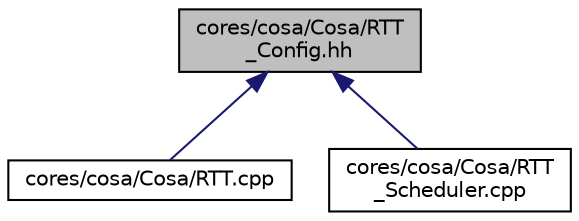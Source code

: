 digraph "cores/cosa/Cosa/RTT_Config.hh"
{
  edge [fontname="Helvetica",fontsize="10",labelfontname="Helvetica",labelfontsize="10"];
  node [fontname="Helvetica",fontsize="10",shape=record];
  Node1 [label="cores/cosa/Cosa/RTT\l_Config.hh",height=0.2,width=0.4,color="black", fillcolor="grey75", style="filled", fontcolor="black"];
  Node1 -> Node2 [dir="back",color="midnightblue",fontsize="10",style="solid",fontname="Helvetica"];
  Node2 [label="cores/cosa/Cosa/RTT.cpp",height=0.2,width=0.4,color="black", fillcolor="white", style="filled",URL="$dd/d5d/RTT_8cpp.html"];
  Node1 -> Node3 [dir="back",color="midnightblue",fontsize="10",style="solid",fontname="Helvetica"];
  Node3 [label="cores/cosa/Cosa/RTT\l_Scheduler.cpp",height=0.2,width=0.4,color="black", fillcolor="white", style="filled",URL="$df/d24/RTT__Scheduler_8cpp.html"];
}
